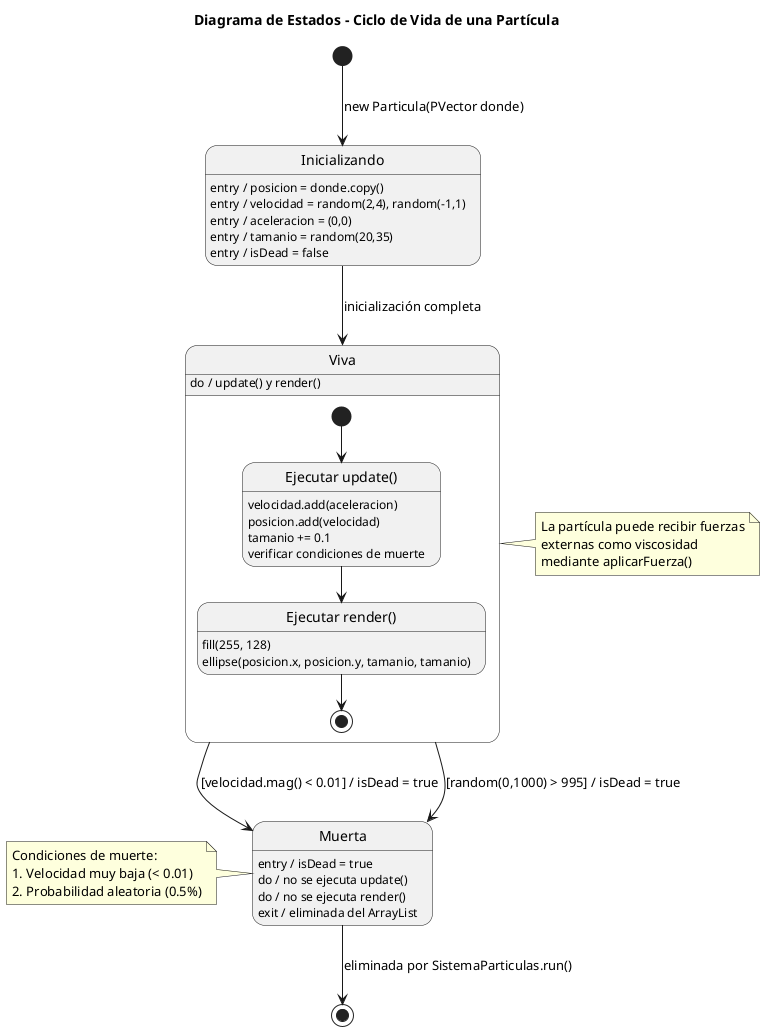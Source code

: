 @startuml state_diagram

title Diagrama de Estados - Ciclo de Vida de una Partícula

[*] --> Inicializando : new Particula(PVector donde)

state Inicializando {
  Inicializando : entry / posicion = donde.copy()
  Inicializando : entry / velocidad = random(2,4), random(-1,1)
  Inicializando : entry / aceleracion = (0,0)
  Inicializando : entry / tamanio = random(20,35)
  Inicializando : entry / isDead = false
}

Inicializando --> Viva : inicialización completa

state Viva {
  Viva : do / update() y render()
  
  state "Ejecutar update()" as update_activity {
    update_activity : velocidad.add(aceleracion)
    update_activity : posicion.add(velocidad)
    update_activity : tamanio += 0.1
    update_activity : verificar condiciones de muerte
  }
  
  state "Ejecutar render()" as render_activity {
    render_activity : fill(255, 128)
    render_activity : ellipse(posicion.x, posicion.y, tamanio, tamanio)
  }
  
  [*] --> update_activity
  update_activity --> render_activity
  render_activity --> [*]
}

Viva --> Muerta : [velocidad.mag() < 0.01] / isDead = true
Viva --> Muerta : [random(0,1000) > 995] / isDead = true

state Muerta {
  Muerta : entry / isDead = true
  Muerta : do / no se ejecuta update()
  Muerta : do / no se ejecuta render()
  Muerta : exit / eliminada del ArrayList
}

Muerta --> [*] : eliminada por SistemaParticulas.run()

note right of Viva
  La partícula puede recibir fuerzas
  externas como viscosidad
  mediante aplicarFuerza()
end note

note left of Muerta
  Condiciones de muerte:
  1. Velocidad muy baja (< 0.01)
  2. Probabilidad aleatoria (0.5%)
end note

@enduml
